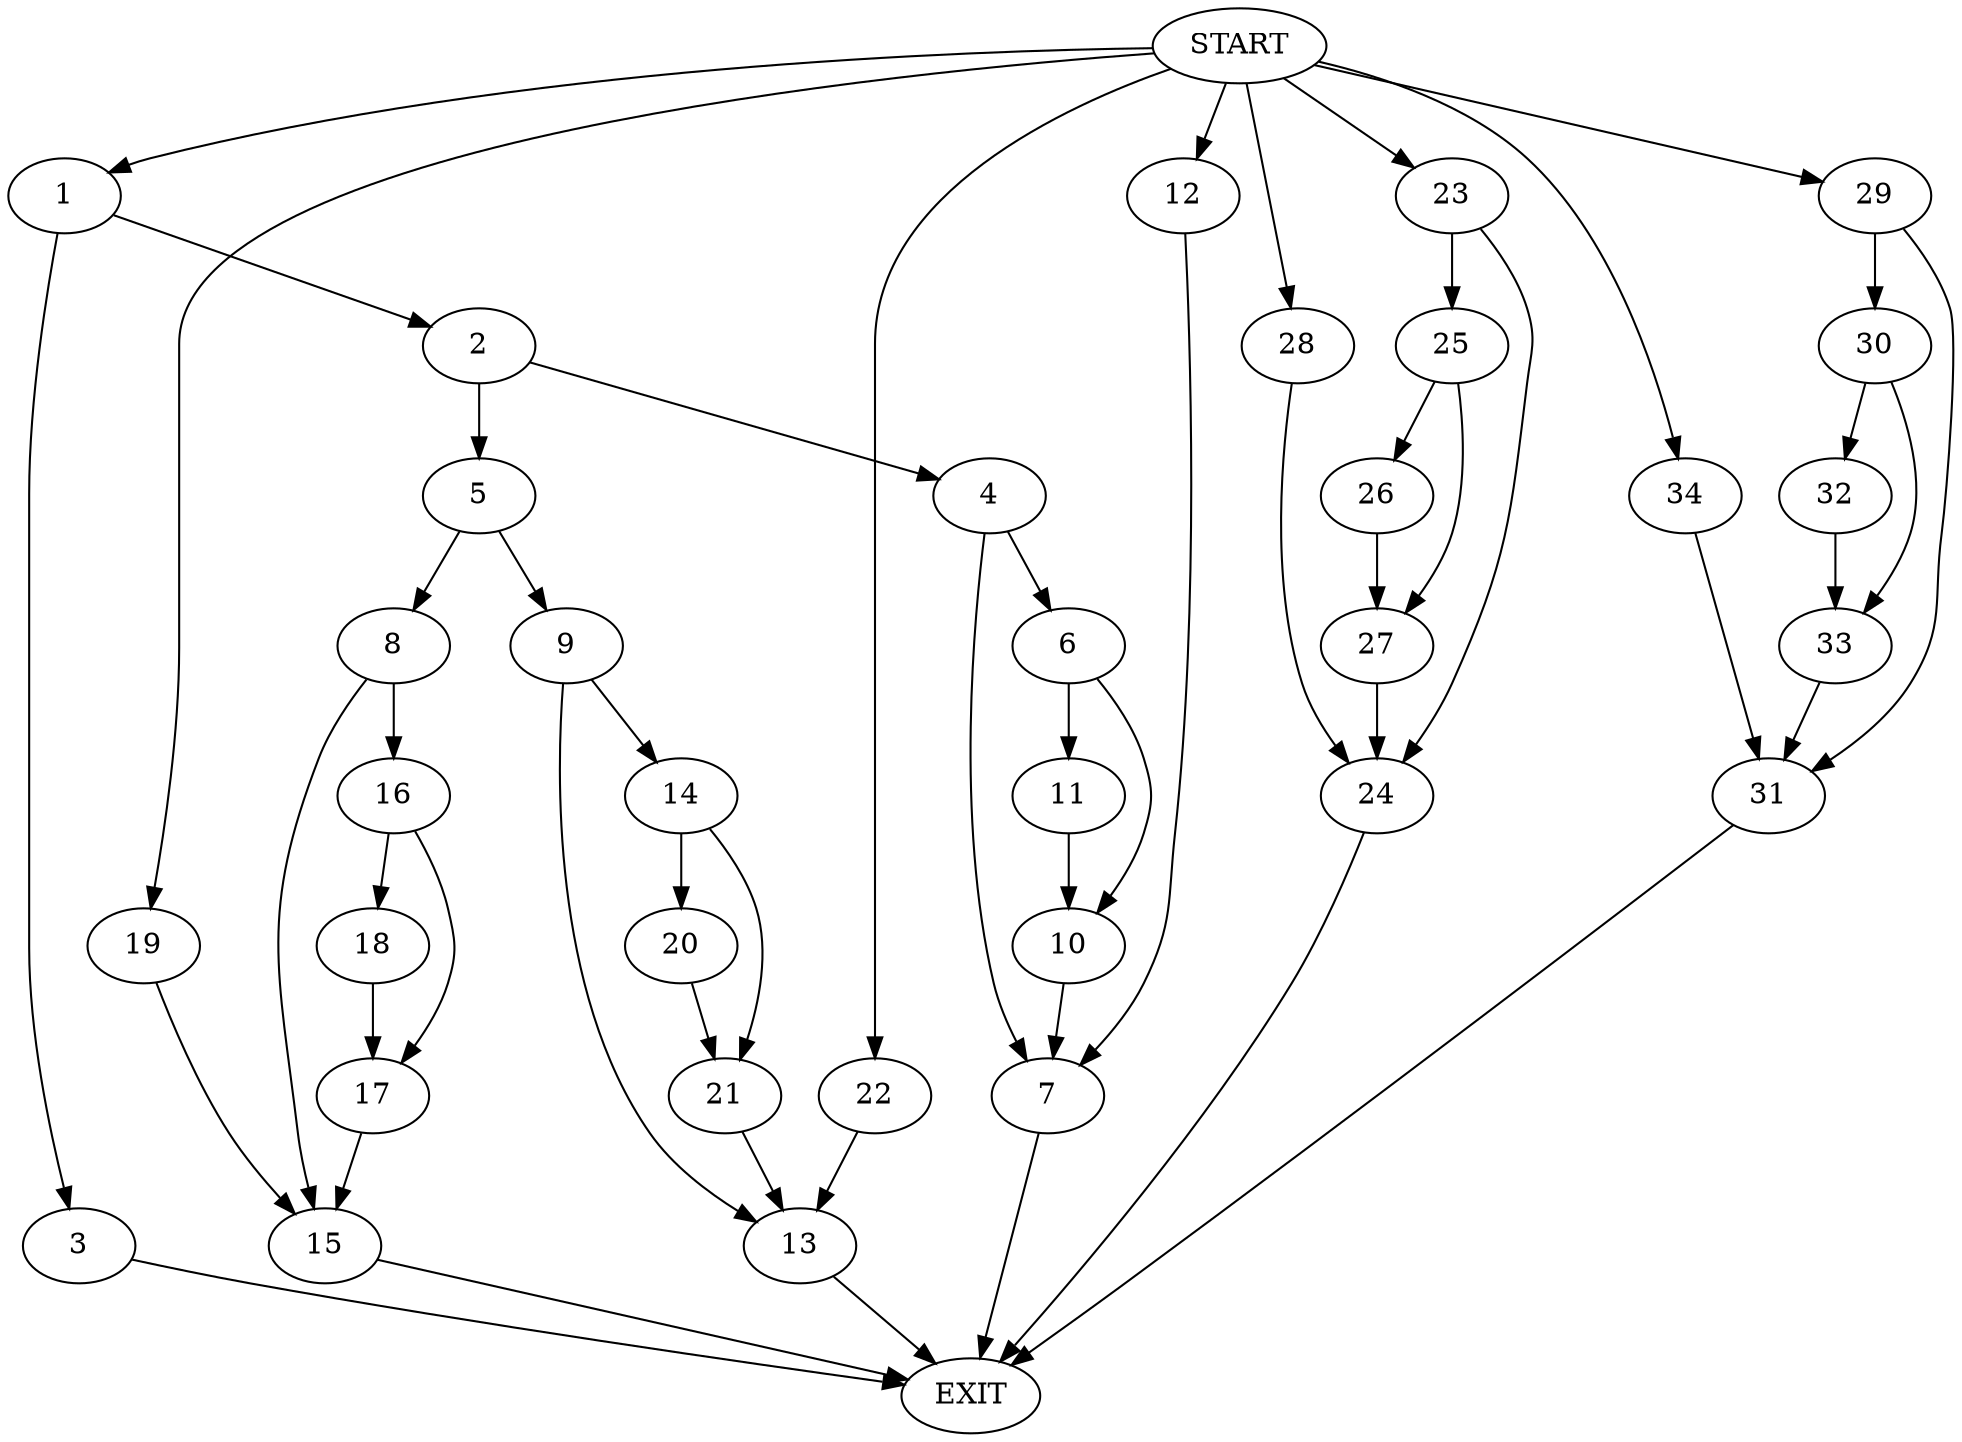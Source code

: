 digraph {
0 [label="START"]
35 [label="EXIT"]
0 -> 1
1 -> 2
1 -> 3
2 -> 4
2 -> 5
3 -> 35
4 -> 6
4 -> 7
5 -> 8
5 -> 9
7 -> 35
6 -> 10
6 -> 11
11 -> 10
10 -> 7
0 -> 12
12 -> 7
9 -> 13
9 -> 14
8 -> 15
8 -> 16
16 -> 17
16 -> 18
15 -> 35
18 -> 17
17 -> 15
0 -> 19
19 -> 15
13 -> 35
14 -> 20
14 -> 21
20 -> 21
21 -> 13
0 -> 22
22 -> 13
0 -> 23
23 -> 24
23 -> 25
25 -> 26
25 -> 27
24 -> 35
26 -> 27
27 -> 24
0 -> 28
28 -> 24
0 -> 29
29 -> 30
29 -> 31
31 -> 35
30 -> 32
30 -> 33
33 -> 31
32 -> 33
0 -> 34
34 -> 31
}
